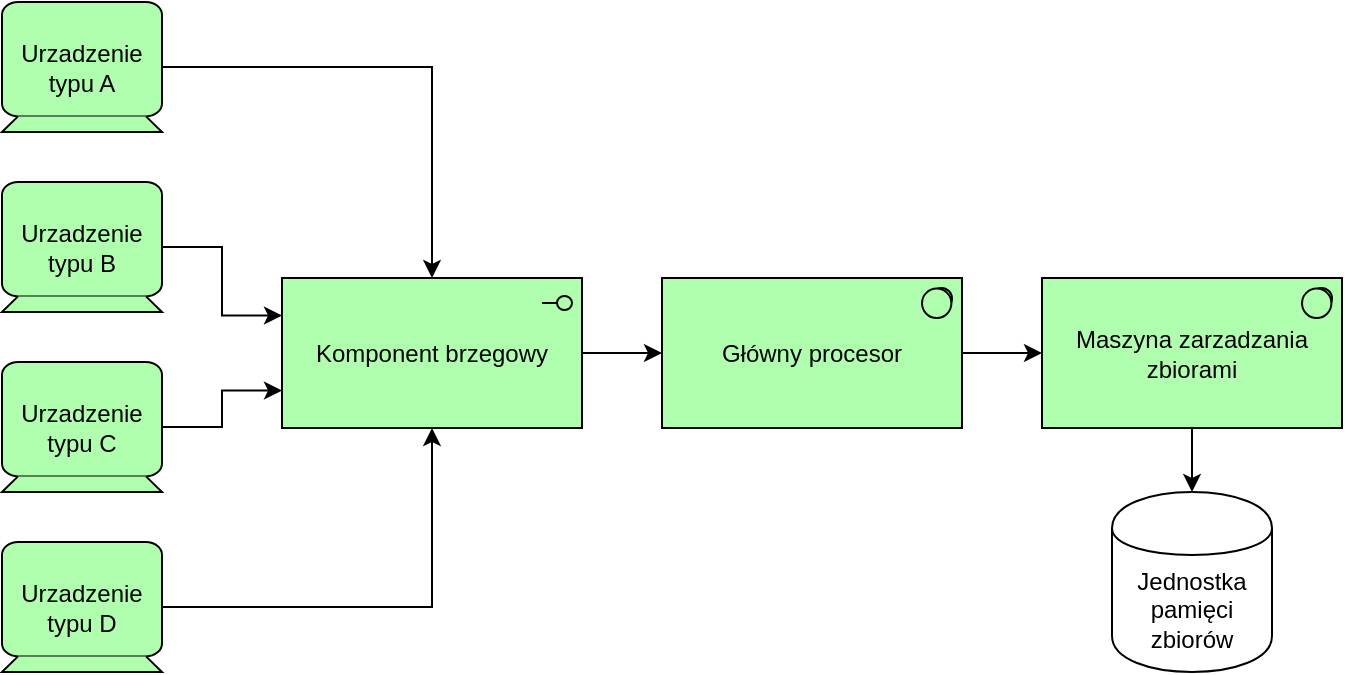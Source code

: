 <mxfile version="12.1.0" type="device" pages="1"><diagram id="KyHTOEi45SmiMUAy42Hz" name="Page-1"><mxGraphModel dx="787" dy="499" grid="1" gridSize="10" guides="1" tooltips="1" connect="1" arrows="1" fold="1" page="1" pageScale="1" pageWidth="850" pageHeight="1100" math="0" shadow="0"><root><mxCell id="0"/><mxCell id="1" parent="0"/><mxCell id="-chJ5v5f4r1iRB6Vuiqw-6" style="edgeStyle=orthogonalEdgeStyle;rounded=0;orthogonalLoop=1;jettySize=auto;html=1;" edge="1" parent="1" source="-chJ5v5f4r1iRB6Vuiqw-1" target="-chJ5v5f4r1iRB6Vuiqw-5"><mxGeometry relative="1" as="geometry"/></mxCell><mxCell id="-chJ5v5f4r1iRB6Vuiqw-1" value="&lt;span style=&quot;white-space: normal&quot;&gt;Urzadzenie typu A&lt;/span&gt;" style="html=1;outlineConnect=0;whiteSpace=wrap;fillColor=#AFFFAF;strokeColor=#000000;shape=mxgraph.archimate3.device;" vertex="1" parent="1"><mxGeometry x="40" y="20" width="80" height="65" as="geometry"/></mxCell><mxCell id="-chJ5v5f4r1iRB6Vuiqw-7" style="edgeStyle=orthogonalEdgeStyle;rounded=0;orthogonalLoop=1;jettySize=auto;html=1;entryX=0;entryY=0.25;entryDx=0;entryDy=0;entryPerimeter=0;" edge="1" parent="1" source="-chJ5v5f4r1iRB6Vuiqw-2" target="-chJ5v5f4r1iRB6Vuiqw-5"><mxGeometry relative="1" as="geometry"/></mxCell><mxCell id="-chJ5v5f4r1iRB6Vuiqw-2" value="&lt;span style=&quot;white-space: normal&quot;&gt;Urzadzenie typu B&lt;/span&gt;" style="html=1;outlineConnect=0;whiteSpace=wrap;fillColor=#AFFFAF;strokeColor=#000000;shape=mxgraph.archimate3.device;" vertex="1" parent="1"><mxGeometry x="40" y="110" width="80" height="65" as="geometry"/></mxCell><mxCell id="-chJ5v5f4r1iRB6Vuiqw-8" style="edgeStyle=orthogonalEdgeStyle;rounded=0;orthogonalLoop=1;jettySize=auto;html=1;entryX=0;entryY=0.75;entryDx=0;entryDy=0;entryPerimeter=0;" edge="1" parent="1" source="-chJ5v5f4r1iRB6Vuiqw-3" target="-chJ5v5f4r1iRB6Vuiqw-5"><mxGeometry relative="1" as="geometry"/></mxCell><mxCell id="-chJ5v5f4r1iRB6Vuiqw-3" value="&lt;span style=&quot;white-space: normal&quot;&gt;Urzadzenie typu C&lt;br&gt;&lt;/span&gt;" style="html=1;outlineConnect=0;whiteSpace=wrap;fillColor=#AFFFAF;strokeColor=#000000;shape=mxgraph.archimate3.device;" vertex="1" parent="1"><mxGeometry x="40" y="200" width="80" height="65" as="geometry"/></mxCell><mxCell id="-chJ5v5f4r1iRB6Vuiqw-9" style="edgeStyle=orthogonalEdgeStyle;rounded=0;orthogonalLoop=1;jettySize=auto;html=1;entryX=0.5;entryY=1;entryDx=0;entryDy=0;entryPerimeter=0;" edge="1" parent="1" source="-chJ5v5f4r1iRB6Vuiqw-4" target="-chJ5v5f4r1iRB6Vuiqw-5"><mxGeometry relative="1" as="geometry"><mxPoint x="260" y="240" as="targetPoint"/></mxGeometry></mxCell><mxCell id="-chJ5v5f4r1iRB6Vuiqw-4" value="&lt;span style=&quot;white-space: normal&quot;&gt;Urzadzenie typu D&lt;br&gt;&lt;/span&gt;" style="html=1;outlineConnect=0;whiteSpace=wrap;fillColor=#AFFFAF;strokeColor=#000000;shape=mxgraph.archimate3.device;" vertex="1" parent="1"><mxGeometry x="40" y="290" width="80" height="65" as="geometry"/></mxCell><mxCell id="-chJ5v5f4r1iRB6Vuiqw-15" value="" style="edgeStyle=orthogonalEdgeStyle;rounded=0;orthogonalLoop=1;jettySize=auto;html=1;" edge="1" parent="1" source="-chJ5v5f4r1iRB6Vuiqw-5" target="-chJ5v5f4r1iRB6Vuiqw-10"><mxGeometry relative="1" as="geometry"/></mxCell><mxCell id="-chJ5v5f4r1iRB6Vuiqw-5" value="Komponent brzegowy" style="html=1;outlineConnect=0;whiteSpace=wrap;fillColor=#AFFFAF;strokeColor=#000000;shape=mxgraph.archimate3.application;appType=interface;archiType=square;" vertex="1" parent="1"><mxGeometry x="180" y="158" width="150" height="75" as="geometry"/></mxCell><mxCell id="-chJ5v5f4r1iRB6Vuiqw-14" value="" style="edgeStyle=orthogonalEdgeStyle;rounded=0;orthogonalLoop=1;jettySize=auto;html=1;" edge="1" parent="1" source="-chJ5v5f4r1iRB6Vuiqw-10" target="-chJ5v5f4r1iRB6Vuiqw-11"><mxGeometry relative="1" as="geometry"/></mxCell><mxCell id="-chJ5v5f4r1iRB6Vuiqw-10" value="Główny procesor" style="html=1;outlineConnect=0;whiteSpace=wrap;fillColor=#AFFFAF;strokeColor=#000000;shape=mxgraph.archimate3.application;appType=sysSw;archiType=square;" vertex="1" parent="1"><mxGeometry x="370" y="158" width="150" height="75" as="geometry"/></mxCell><mxCell id="-chJ5v5f4r1iRB6Vuiqw-13" value="" style="edgeStyle=orthogonalEdgeStyle;rounded=0;orthogonalLoop=1;jettySize=auto;html=1;" edge="1" parent="1" source="-chJ5v5f4r1iRB6Vuiqw-11" target="-chJ5v5f4r1iRB6Vuiqw-12"><mxGeometry relative="1" as="geometry"/></mxCell><mxCell id="-chJ5v5f4r1iRB6Vuiqw-11" value="Maszyna zarzadzania zbiorami" style="html=1;outlineConnect=0;whiteSpace=wrap;fillColor=#AFFFAF;strokeColor=#000000;shape=mxgraph.archimate3.application;appType=sysSw;archiType=square;" vertex="1" parent="1"><mxGeometry x="560" y="158" width="150" height="75" as="geometry"/></mxCell><mxCell id="-chJ5v5f4r1iRB6Vuiqw-12" value="Jednostka pamięci zbiorów" style="shape=cylinder;whiteSpace=wrap;html=1;boundedLbl=1;backgroundOutline=1;" vertex="1" parent="1"><mxGeometry x="595" y="265" width="80" height="90" as="geometry"/></mxCell></root></mxGraphModel></diagram></mxfile>